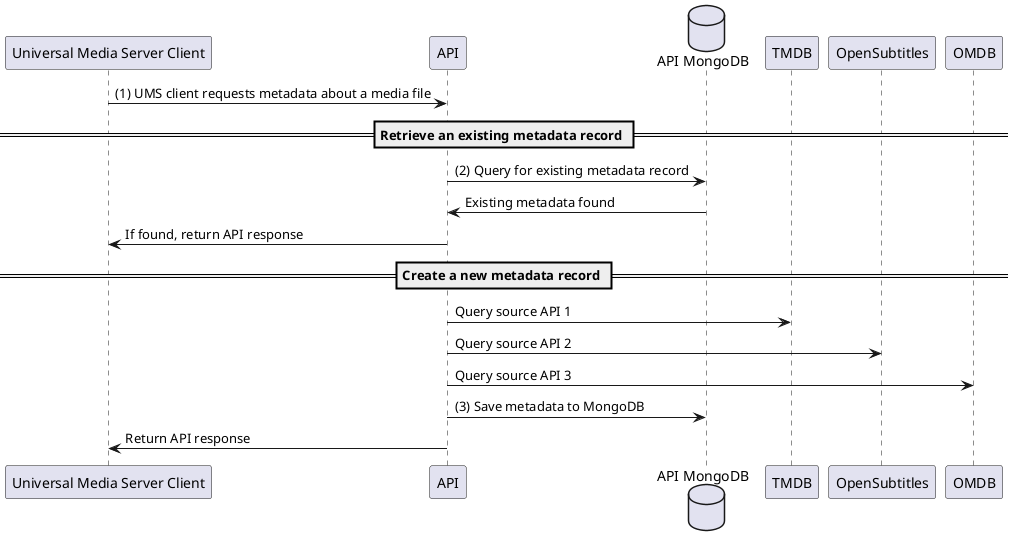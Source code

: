 @startuml
participant "Universal Media Server Client"
participant "API"
database "API MongoDB"

"Universal Media Server Client" -> API: (1) UMS client requests metadata about a media file

== Retrieve an existing metadata record ==

API -> "API MongoDB": (2) Query for existing metadata record
"API MongoDB" -> API: Existing metadata found
API -> "Universal Media Server Client": If found, return API response

== Create a new metadata record ==

API -> TMDB : Query source API 1
API -> OpenSubtitles : Query source API 2
API -> OMDB : Query source API 3

API -> "API MongoDB": (3) Save metadata to MongoDB

API -> "Universal Media Server Client": Return API response

@enduml
